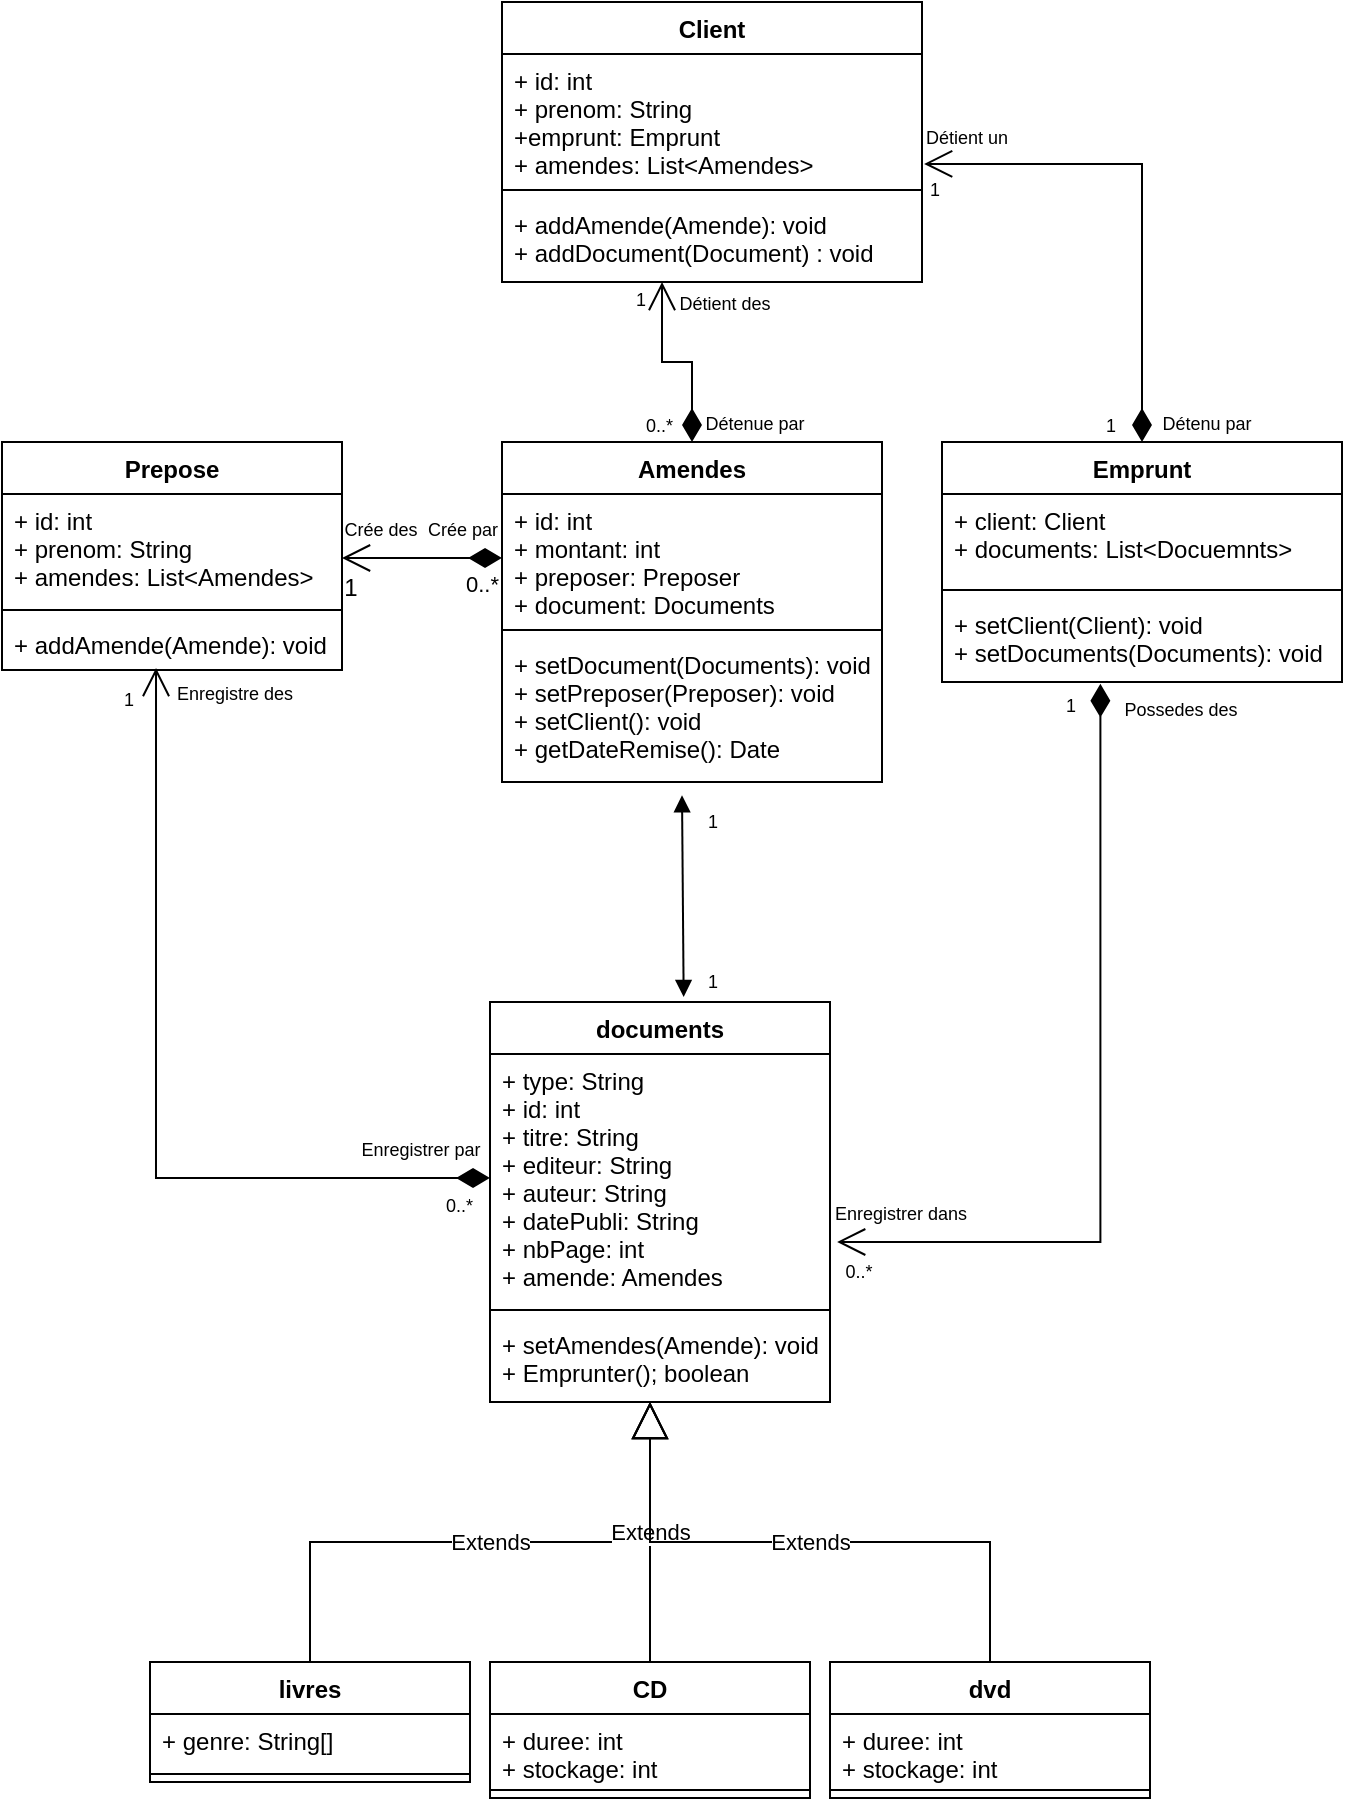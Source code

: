 <mxfile version="20.8.18" type="device"><diagram id="C5RBs43oDa-KdzZeNtuy" name="Page-1"><mxGraphModel dx="333" dy="176" grid="1" gridSize="10" guides="1" tooltips="1" connect="1" arrows="1" fold="1" page="1" pageScale="1" pageWidth="827" pageHeight="1169" math="0" shadow="0"><root><mxCell id="WIyWlLk6GJQsqaUBKTNV-0"/><mxCell id="WIyWlLk6GJQsqaUBKTNV-1" parent="WIyWlLk6GJQsqaUBKTNV-0"/><mxCell id="yDpWWlPNpaiUMKZGWbJg-0" value="documents" style="swimlane;fontStyle=1;align=center;verticalAlign=top;childLayout=stackLayout;horizontal=1;startSize=26;horizontalStack=0;resizeParent=1;resizeParentMax=0;resizeLast=0;collapsible=1;marginBottom=0;" vertex="1" parent="WIyWlLk6GJQsqaUBKTNV-1"><mxGeometry x="334" y="640" width="170" height="200" as="geometry"/></mxCell><mxCell id="yDpWWlPNpaiUMKZGWbJg-1" value="+ type: String&#10;+ id: int&#10;+ titre: String&#10;+ editeur: String&#10;+ auteur: String&#10;+ datePubli: String&#10;+ nbPage: int&#10;+ amende: Amendes" style="text;strokeColor=none;fillColor=none;align=left;verticalAlign=top;spacingLeft=4;spacingRight=4;overflow=hidden;rotatable=0;points=[[0,0.5],[1,0.5]];portConstraint=eastwest;" vertex="1" parent="yDpWWlPNpaiUMKZGWbJg-0"><mxGeometry y="26" width="170" height="124" as="geometry"/></mxCell><mxCell id="yDpWWlPNpaiUMKZGWbJg-2" value="" style="line;strokeWidth=1;fillColor=none;align=left;verticalAlign=middle;spacingTop=-1;spacingLeft=3;spacingRight=3;rotatable=0;labelPosition=right;points=[];portConstraint=eastwest;strokeColor=inherit;" vertex="1" parent="yDpWWlPNpaiUMKZGWbJg-0"><mxGeometry y="150" width="170" height="8" as="geometry"/></mxCell><mxCell id="yDpWWlPNpaiUMKZGWbJg-3" value="+ setAmendes(Amende): void&#10;+ Emprunter(); boolean" style="text;strokeColor=none;fillColor=none;align=left;verticalAlign=top;spacingLeft=4;spacingRight=4;overflow=hidden;rotatable=0;points=[[0,0.5],[1,0.5]];portConstraint=eastwest;" vertex="1" parent="yDpWWlPNpaiUMKZGWbJg-0"><mxGeometry y="158" width="170" height="42" as="geometry"/></mxCell><mxCell id="yDpWWlPNpaiUMKZGWbJg-4" value="livres" style="swimlane;fontStyle=1;align=center;verticalAlign=top;childLayout=stackLayout;horizontal=1;startSize=26;horizontalStack=0;resizeParent=1;resizeParentMax=0;resizeLast=0;collapsible=1;marginBottom=0;" vertex="1" parent="WIyWlLk6GJQsqaUBKTNV-1"><mxGeometry x="164" y="970" width="160" height="60" as="geometry"/></mxCell><mxCell id="yDpWWlPNpaiUMKZGWbJg-5" value="+ genre: String[]" style="text;strokeColor=none;fillColor=none;align=left;verticalAlign=top;spacingLeft=4;spacingRight=4;overflow=hidden;rotatable=0;points=[[0,0.5],[1,0.5]];portConstraint=eastwest;" vertex="1" parent="yDpWWlPNpaiUMKZGWbJg-4"><mxGeometry y="26" width="160" height="26" as="geometry"/></mxCell><mxCell id="yDpWWlPNpaiUMKZGWbJg-6" value="" style="line;strokeWidth=1;fillColor=none;align=left;verticalAlign=middle;spacingTop=-1;spacingLeft=3;spacingRight=3;rotatable=0;labelPosition=right;points=[];portConstraint=eastwest;strokeColor=inherit;" vertex="1" parent="yDpWWlPNpaiUMKZGWbJg-4"><mxGeometry y="52" width="160" height="8" as="geometry"/></mxCell><mxCell id="yDpWWlPNpaiUMKZGWbJg-12" value="CD" style="swimlane;fontStyle=1;align=center;verticalAlign=top;childLayout=stackLayout;horizontal=1;startSize=26;horizontalStack=0;resizeParent=1;resizeParentMax=0;resizeLast=0;collapsible=1;marginBottom=0;" vertex="1" parent="WIyWlLk6GJQsqaUBKTNV-1"><mxGeometry x="334" y="970" width="160" height="68" as="geometry"/></mxCell><mxCell id="yDpWWlPNpaiUMKZGWbJg-13" value="+ duree: int&#10;+ stockage: int" style="text;strokeColor=none;fillColor=none;align=left;verticalAlign=top;spacingLeft=4;spacingRight=4;overflow=hidden;rotatable=0;points=[[0,0.5],[1,0.5]];portConstraint=eastwest;" vertex="1" parent="yDpWWlPNpaiUMKZGWbJg-12"><mxGeometry y="26" width="160" height="34" as="geometry"/></mxCell><mxCell id="yDpWWlPNpaiUMKZGWbJg-14" value="" style="line;strokeWidth=1;fillColor=none;align=left;verticalAlign=middle;spacingTop=-1;spacingLeft=3;spacingRight=3;rotatable=0;labelPosition=right;points=[];portConstraint=eastwest;strokeColor=inherit;" vertex="1" parent="yDpWWlPNpaiUMKZGWbJg-12"><mxGeometry y="60" width="160" height="8" as="geometry"/></mxCell><mxCell id="yDpWWlPNpaiUMKZGWbJg-16" value="dvd" style="swimlane;fontStyle=1;align=center;verticalAlign=top;childLayout=stackLayout;horizontal=1;startSize=26;horizontalStack=0;resizeParent=1;resizeParentMax=0;resizeLast=0;collapsible=1;marginBottom=0;" vertex="1" parent="WIyWlLk6GJQsqaUBKTNV-1"><mxGeometry x="504" y="970" width="160" height="68" as="geometry"/></mxCell><mxCell id="yDpWWlPNpaiUMKZGWbJg-17" value="+ duree: int&#10;+ stockage: int" style="text;strokeColor=none;fillColor=none;align=left;verticalAlign=top;spacingLeft=4;spacingRight=4;overflow=hidden;rotatable=0;points=[[0,0.5],[1,0.5]];portConstraint=eastwest;" vertex="1" parent="yDpWWlPNpaiUMKZGWbJg-16"><mxGeometry y="26" width="160" height="34" as="geometry"/></mxCell><mxCell id="yDpWWlPNpaiUMKZGWbJg-18" value="" style="line;strokeWidth=1;fillColor=none;align=left;verticalAlign=middle;spacingTop=-1;spacingLeft=3;spacingRight=3;rotatable=0;labelPosition=right;points=[];portConstraint=eastwest;strokeColor=inherit;" vertex="1" parent="yDpWWlPNpaiUMKZGWbJg-16"><mxGeometry y="60" width="160" height="8" as="geometry"/></mxCell><mxCell id="yDpWWlPNpaiUMKZGWbJg-20" value="Extends" style="endArrow=block;endSize=16;endFill=0;html=1;rounded=0;exitX=0.5;exitY=0;exitDx=0;exitDy=0;" edge="1" parent="WIyWlLk6GJQsqaUBKTNV-1" source="yDpWWlPNpaiUMKZGWbJg-4"><mxGeometry width="160" relative="1" as="geometry"><mxPoint x="364" y="970" as="sourcePoint"/><mxPoint x="414" y="840" as="targetPoint"/><Array as="points"><mxPoint x="244" y="910"/><mxPoint x="414" y="910"/></Array></mxGeometry></mxCell><mxCell id="yDpWWlPNpaiUMKZGWbJg-21" value="Extends" style="endArrow=block;endSize=16;endFill=0;html=1;rounded=0;" edge="1" parent="WIyWlLk6GJQsqaUBKTNV-1"><mxGeometry width="160" relative="1" as="geometry"><mxPoint x="414" y="970" as="sourcePoint"/><mxPoint x="414" y="840" as="targetPoint"/></mxGeometry></mxCell><mxCell id="yDpWWlPNpaiUMKZGWbJg-22" value="Extends" style="endArrow=block;endSize=16;endFill=0;html=1;rounded=0;exitX=0.5;exitY=0;exitDx=0;exitDy=0;" edge="1" parent="WIyWlLk6GJQsqaUBKTNV-1" source="yDpWWlPNpaiUMKZGWbJg-16"><mxGeometry width="160" relative="1" as="geometry"><mxPoint x="364" y="970" as="sourcePoint"/><mxPoint x="414" y="840" as="targetPoint"/><Array as="points"><mxPoint x="584" y="910"/><mxPoint x="414" y="910"/></Array></mxGeometry></mxCell><mxCell id="yDpWWlPNpaiUMKZGWbJg-23" value="Client" style="swimlane;fontStyle=1;align=center;verticalAlign=top;childLayout=stackLayout;horizontal=1;startSize=26;horizontalStack=0;resizeParent=1;resizeParentMax=0;resizeLast=0;collapsible=1;marginBottom=0;" vertex="1" parent="WIyWlLk6GJQsqaUBKTNV-1"><mxGeometry x="340" y="140" width="210" height="140" as="geometry"/></mxCell><mxCell id="yDpWWlPNpaiUMKZGWbJg-24" value="+ id: int&#10;+ prenom: String&#10;+emprunt: Emprunt&#10;+ amendes: List&lt;Amendes&gt;" style="text;strokeColor=none;fillColor=none;align=left;verticalAlign=top;spacingLeft=4;spacingRight=4;overflow=hidden;rotatable=0;points=[[0,0.5],[1,0.5]];portConstraint=eastwest;" vertex="1" parent="yDpWWlPNpaiUMKZGWbJg-23"><mxGeometry y="26" width="210" height="64" as="geometry"/></mxCell><mxCell id="yDpWWlPNpaiUMKZGWbJg-25" value="" style="line;strokeWidth=1;fillColor=none;align=left;verticalAlign=middle;spacingTop=-1;spacingLeft=3;spacingRight=3;rotatable=0;labelPosition=right;points=[];portConstraint=eastwest;strokeColor=inherit;" vertex="1" parent="yDpWWlPNpaiUMKZGWbJg-23"><mxGeometry y="90" width="210" height="8" as="geometry"/></mxCell><mxCell id="yDpWWlPNpaiUMKZGWbJg-26" value="+ addAmende(Amende): void&#10;+ addDocument(Document) : void" style="text;strokeColor=none;fillColor=none;align=left;verticalAlign=top;spacingLeft=4;spacingRight=4;overflow=hidden;rotatable=0;points=[[0,0.5],[1,0.5]];portConstraint=eastwest;" vertex="1" parent="yDpWWlPNpaiUMKZGWbJg-23"><mxGeometry y="98" width="210" height="42" as="geometry"/></mxCell><mxCell id="yDpWWlPNpaiUMKZGWbJg-27" value="Amendes" style="swimlane;fontStyle=1;align=center;verticalAlign=top;childLayout=stackLayout;horizontal=1;startSize=26;horizontalStack=0;resizeParent=1;resizeParentMax=0;resizeLast=0;collapsible=1;marginBottom=0;" vertex="1" parent="WIyWlLk6GJQsqaUBKTNV-1"><mxGeometry x="340" y="360" width="190" height="170" as="geometry"/></mxCell><mxCell id="yDpWWlPNpaiUMKZGWbJg-28" value="+ id: int&#10;+ montant: int&#10;+ preposer: Preposer&#10;+ document: Documents" style="text;strokeColor=none;fillColor=none;align=left;verticalAlign=top;spacingLeft=4;spacingRight=4;overflow=hidden;rotatable=0;points=[[0,0.5],[1,0.5]];portConstraint=eastwest;" vertex="1" parent="yDpWWlPNpaiUMKZGWbJg-27"><mxGeometry y="26" width="190" height="64" as="geometry"/></mxCell><mxCell id="yDpWWlPNpaiUMKZGWbJg-29" value="" style="line;strokeWidth=1;fillColor=none;align=left;verticalAlign=middle;spacingTop=-1;spacingLeft=3;spacingRight=3;rotatable=0;labelPosition=right;points=[];portConstraint=eastwest;strokeColor=inherit;" vertex="1" parent="yDpWWlPNpaiUMKZGWbJg-27"><mxGeometry y="90" width="190" height="8" as="geometry"/></mxCell><mxCell id="yDpWWlPNpaiUMKZGWbJg-30" value="+ setDocument(Documents): void&#10;+ setPreposer(Preposer): void&#10;+ setClient(): void&#10;+ getDateRemise(): Date" style="text;strokeColor=none;fillColor=none;align=left;verticalAlign=top;spacingLeft=4;spacingRight=4;overflow=hidden;rotatable=0;points=[[0,0.5],[1,0.5]];portConstraint=eastwest;" vertex="1" parent="yDpWWlPNpaiUMKZGWbJg-27"><mxGeometry y="98" width="190" height="72" as="geometry"/></mxCell><mxCell id="yDpWWlPNpaiUMKZGWbJg-31" value="Emprunt" style="swimlane;fontStyle=1;align=center;verticalAlign=top;childLayout=stackLayout;horizontal=1;startSize=26;horizontalStack=0;resizeParent=1;resizeParentMax=0;resizeLast=0;collapsible=1;marginBottom=0;" vertex="1" parent="WIyWlLk6GJQsqaUBKTNV-1"><mxGeometry x="560" y="360" width="200" height="120" as="geometry"/></mxCell><mxCell id="yDpWWlPNpaiUMKZGWbJg-32" value="+ client: Client&#10;+ documents: List&lt;Docuemnts&gt;" style="text;strokeColor=none;fillColor=none;align=left;verticalAlign=top;spacingLeft=4;spacingRight=4;overflow=hidden;rotatable=0;points=[[0,0.5],[1,0.5]];portConstraint=eastwest;" vertex="1" parent="yDpWWlPNpaiUMKZGWbJg-31"><mxGeometry y="26" width="200" height="44" as="geometry"/></mxCell><mxCell id="yDpWWlPNpaiUMKZGWbJg-33" value="" style="line;strokeWidth=1;fillColor=none;align=left;verticalAlign=middle;spacingTop=-1;spacingLeft=3;spacingRight=3;rotatable=0;labelPosition=right;points=[];portConstraint=eastwest;strokeColor=inherit;" vertex="1" parent="yDpWWlPNpaiUMKZGWbJg-31"><mxGeometry y="70" width="200" height="8" as="geometry"/></mxCell><mxCell id="yDpWWlPNpaiUMKZGWbJg-34" value="+ setClient(Client): void&#10;+ setDocuments(Documents): void" style="text;strokeColor=none;fillColor=none;align=left;verticalAlign=top;spacingLeft=4;spacingRight=4;overflow=hidden;rotatable=0;points=[[0,0.5],[1,0.5]];portConstraint=eastwest;" vertex="1" parent="yDpWWlPNpaiUMKZGWbJg-31"><mxGeometry y="78" width="200" height="42" as="geometry"/></mxCell><mxCell id="yDpWWlPNpaiUMKZGWbJg-35" value="Prepose" style="swimlane;fontStyle=1;align=center;verticalAlign=top;childLayout=stackLayout;horizontal=1;startSize=26;horizontalStack=0;resizeParent=1;resizeParentMax=0;resizeLast=0;collapsible=1;marginBottom=0;" vertex="1" parent="WIyWlLk6GJQsqaUBKTNV-1"><mxGeometry x="90" y="360" width="170" height="114" as="geometry"/></mxCell><mxCell id="yDpWWlPNpaiUMKZGWbJg-36" value="+ id: int&#10;+ prenom: String&#10;+ amendes: List&lt;Amendes&gt;" style="text;strokeColor=none;fillColor=none;align=left;verticalAlign=top;spacingLeft=4;spacingRight=4;overflow=hidden;rotatable=0;points=[[0,0.5],[1,0.5]];portConstraint=eastwest;" vertex="1" parent="yDpWWlPNpaiUMKZGWbJg-35"><mxGeometry y="26" width="170" height="54" as="geometry"/></mxCell><mxCell id="yDpWWlPNpaiUMKZGWbJg-37" value="" style="line;strokeWidth=1;fillColor=none;align=left;verticalAlign=middle;spacingTop=-1;spacingLeft=3;spacingRight=3;rotatable=0;labelPosition=right;points=[];portConstraint=eastwest;strokeColor=inherit;" vertex="1" parent="yDpWWlPNpaiUMKZGWbJg-35"><mxGeometry y="80" width="170" height="8" as="geometry"/></mxCell><mxCell id="yDpWWlPNpaiUMKZGWbJg-38" value="+ addAmende(Amende): void" style="text;strokeColor=none;fillColor=none;align=left;verticalAlign=top;spacingLeft=4;spacingRight=4;overflow=hidden;rotatable=0;points=[[0,0.5],[1,0.5]];portConstraint=eastwest;" vertex="1" parent="yDpWWlPNpaiUMKZGWbJg-35"><mxGeometry y="88" width="170" height="26" as="geometry"/></mxCell><mxCell id="yDpWWlPNpaiUMKZGWbJg-40" value="0..*" style="endArrow=open;html=1;endSize=12;startArrow=diamondThin;startSize=14;startFill=1;edgeStyle=orthogonalEdgeStyle;align=left;verticalAlign=bottom;rounded=0;exitX=0;exitY=0.5;exitDx=0;exitDy=0;" edge="1" parent="WIyWlLk6GJQsqaUBKTNV-1" source="yDpWWlPNpaiUMKZGWbJg-28"><mxGeometry x="-0.5" y="22" relative="1" as="geometry"><mxPoint x="320" y="410" as="sourcePoint"/><mxPoint x="260" y="418" as="targetPoint"/><mxPoint as="offset"/></mxGeometry></mxCell><mxCell id="yDpWWlPNpaiUMKZGWbJg-41" value="1" style="text;html=1;align=center;verticalAlign=middle;resizable=0;points=[];autosize=1;strokeColor=none;fillColor=none;" vertex="1" parent="WIyWlLk6GJQsqaUBKTNV-1"><mxGeometry x="249" y="418" width="30" height="30" as="geometry"/></mxCell><mxCell id="yDpWWlPNpaiUMKZGWbJg-43" value="Crée des" style="text;html=1;align=center;verticalAlign=middle;resizable=0;points=[];autosize=1;strokeColor=none;fillColor=none;fontSize=9;" vertex="1" parent="WIyWlLk6GJQsqaUBKTNV-1"><mxGeometry x="249" y="394" width="60" height="20" as="geometry"/></mxCell><mxCell id="yDpWWlPNpaiUMKZGWbJg-44" value="Crée par" style="text;html=1;align=center;verticalAlign=middle;resizable=0;points=[];autosize=1;strokeColor=none;fillColor=none;fontSize=9;" vertex="1" parent="WIyWlLk6GJQsqaUBKTNV-1"><mxGeometry x="290" y="394" width="60" height="20" as="geometry"/></mxCell><mxCell id="yDpWWlPNpaiUMKZGWbJg-45" value="0..*" style="endArrow=open;html=1;endSize=12;startArrow=diamondThin;startSize=14;startFill=1;edgeStyle=orthogonalEdgeStyle;align=left;verticalAlign=bottom;rounded=0;fontSize=9;exitX=0.5;exitY=0;exitDx=0;exitDy=0;entryX=0.381;entryY=1;entryDx=0;entryDy=0;entryPerimeter=0;" edge="1" parent="WIyWlLk6GJQsqaUBKTNV-1" source="yDpWWlPNpaiUMKZGWbJg-27" target="yDpWWlPNpaiUMKZGWbJg-26"><mxGeometry x="-1" y="25" relative="1" as="geometry"><mxPoint x="450" y="430" as="sourcePoint"/><mxPoint x="420" y="290" as="targetPoint"/><mxPoint as="offset"/></mxGeometry></mxCell><mxCell id="yDpWWlPNpaiUMKZGWbJg-47" value="1" style="text;html=1;align=center;verticalAlign=middle;resizable=0;points=[];autosize=1;strokeColor=none;fillColor=none;fontSize=9;" vertex="1" parent="WIyWlLk6GJQsqaUBKTNV-1"><mxGeometry x="394" y="279" width="30" height="20" as="geometry"/></mxCell><mxCell id="yDpWWlPNpaiUMKZGWbJg-48" value="Détient des" style="text;html=1;align=center;verticalAlign=middle;resizable=0;points=[];autosize=1;strokeColor=none;fillColor=none;fontSize=9;" vertex="1" parent="WIyWlLk6GJQsqaUBKTNV-1"><mxGeometry x="416" y="281" width="70" height="20" as="geometry"/></mxCell><mxCell id="yDpWWlPNpaiUMKZGWbJg-49" value="Détenue par" style="text;html=1;align=center;verticalAlign=middle;resizable=0;points=[];autosize=1;strokeColor=none;fillColor=none;fontSize=9;" vertex="1" parent="WIyWlLk6GJQsqaUBKTNV-1"><mxGeometry x="431" y="341" width="70" height="20" as="geometry"/></mxCell><mxCell id="yDpWWlPNpaiUMKZGWbJg-50" value="1" style="endArrow=open;html=1;endSize=12;startArrow=diamondThin;startSize=14;startFill=1;edgeStyle=orthogonalEdgeStyle;align=left;verticalAlign=bottom;rounded=0;fontSize=9;exitX=0.5;exitY=0;exitDx=0;exitDy=0;entryX=1.005;entryY=0.859;entryDx=0;entryDy=0;entryPerimeter=0;" edge="1" parent="WIyWlLk6GJQsqaUBKTNV-1" source="yDpWWlPNpaiUMKZGWbJg-31" target="yDpWWlPNpaiUMKZGWbJg-24"><mxGeometry x="-1" y="20" relative="1" as="geometry"><mxPoint x="450" y="430" as="sourcePoint"/><mxPoint x="610" y="430" as="targetPoint"/><mxPoint as="offset"/></mxGeometry></mxCell><mxCell id="yDpWWlPNpaiUMKZGWbJg-51" value="1" style="text;html=1;align=center;verticalAlign=middle;resizable=0;points=[];autosize=1;strokeColor=none;fillColor=none;fontSize=9;" vertex="1" parent="WIyWlLk6GJQsqaUBKTNV-1"><mxGeometry x="541" y="224" width="30" height="20" as="geometry"/></mxCell><mxCell id="yDpWWlPNpaiUMKZGWbJg-52" value="Détient un" style="text;html=1;align=center;verticalAlign=middle;resizable=0;points=[];autosize=1;strokeColor=none;fillColor=none;fontSize=9;" vertex="1" parent="WIyWlLk6GJQsqaUBKTNV-1"><mxGeometry x="542" y="198" width="60" height="20" as="geometry"/></mxCell><mxCell id="yDpWWlPNpaiUMKZGWbJg-53" value="Détenu par" style="text;html=1;align=center;verticalAlign=middle;resizable=0;points=[];autosize=1;strokeColor=none;fillColor=none;fontSize=9;" vertex="1" parent="WIyWlLk6GJQsqaUBKTNV-1"><mxGeometry x="657" y="341" width="70" height="20" as="geometry"/></mxCell><mxCell id="yDpWWlPNpaiUMKZGWbJg-54" value="1" style="endArrow=open;html=1;endSize=12;startArrow=diamondThin;startSize=14;startFill=1;edgeStyle=orthogonalEdgeStyle;align=left;verticalAlign=bottom;rounded=0;fontSize=9;exitX=0.396;exitY=1.02;exitDx=0;exitDy=0;exitPerimeter=0;entryX=1.021;entryY=0.758;entryDx=0;entryDy=0;entryPerimeter=0;" edge="1" parent="WIyWlLk6GJQsqaUBKTNV-1" source="yDpWWlPNpaiUMKZGWbJg-34" target="yDpWWlPNpaiUMKZGWbJg-1"><mxGeometry x="-0.907" y="-19" relative="1" as="geometry"><mxPoint x="640" y="490" as="sourcePoint"/><mxPoint x="510" y="650" as="targetPoint"/><Array as="points"><mxPoint x="639" y="760"/></Array><mxPoint as="offset"/></mxGeometry></mxCell><mxCell id="yDpWWlPNpaiUMKZGWbJg-56" value="Possedes des" style="text;html=1;align=center;verticalAlign=middle;resizable=0;points=[];autosize=1;strokeColor=none;fillColor=none;fontSize=9;" vertex="1" parent="WIyWlLk6GJQsqaUBKTNV-1"><mxGeometry x="639" y="484" width="80" height="20" as="geometry"/></mxCell><mxCell id="yDpWWlPNpaiUMKZGWbJg-57" value="0..*" style="text;html=1;align=center;verticalAlign=middle;resizable=0;points=[];autosize=1;strokeColor=none;fillColor=none;fontSize=9;" vertex="1" parent="WIyWlLk6GJQsqaUBKTNV-1"><mxGeometry x="498" y="765" width="40" height="20" as="geometry"/></mxCell><mxCell id="yDpWWlPNpaiUMKZGWbJg-58" value="Enregistrer dans" style="text;html=1;align=center;verticalAlign=middle;resizable=0;points=[];autosize=1;strokeColor=none;fillColor=none;fontSize=9;" vertex="1" parent="WIyWlLk6GJQsqaUBKTNV-1"><mxGeometry x="494" y="736" width="90" height="20" as="geometry"/></mxCell><mxCell id="yDpWWlPNpaiUMKZGWbJg-62" value="" style="endArrow=block;startArrow=block;endFill=1;startFill=1;html=1;rounded=0;fontSize=9;exitX=0;exitY=-0.167;exitDx=0;exitDy=0;exitPerimeter=0;entryX=0.028;entryY=0.875;entryDx=0;entryDy=0;entryPerimeter=0;" edge="1" parent="WIyWlLk6GJQsqaUBKTNV-1" source="yDpWWlPNpaiUMKZGWbJg-63" target="yDpWWlPNpaiUMKZGWbJg-64"><mxGeometry width="160" relative="1" as="geometry"><mxPoint x="450" y="510" as="sourcePoint"/><mxPoint x="610" y="510" as="targetPoint"/></mxGeometry></mxCell><mxCell id="yDpWWlPNpaiUMKZGWbJg-63" value="1" style="text;html=1;align=center;verticalAlign=middle;resizable=0;points=[];autosize=1;strokeColor=none;fillColor=none;fontSize=9;" vertex="1" parent="WIyWlLk6GJQsqaUBKTNV-1"><mxGeometry x="430" y="540" width="30" height="20" as="geometry"/></mxCell><mxCell id="yDpWWlPNpaiUMKZGWbJg-64" value="1" style="text;html=1;align=center;verticalAlign=middle;resizable=0;points=[];autosize=1;strokeColor=none;fillColor=none;fontSize=9;" vertex="1" parent="WIyWlLk6GJQsqaUBKTNV-1"><mxGeometry x="430" y="620" width="30" height="20" as="geometry"/></mxCell><mxCell id="yDpWWlPNpaiUMKZGWbJg-65" value="0..*" style="endArrow=open;html=1;endSize=12;startArrow=diamondThin;startSize=14;startFill=1;edgeStyle=orthogonalEdgeStyle;align=left;verticalAlign=bottom;rounded=0;fontSize=9;exitX=0;exitY=0.5;exitDx=0;exitDy=0;entryX=0.453;entryY=0.962;entryDx=0;entryDy=0;entryPerimeter=0;" edge="1" parent="WIyWlLk6GJQsqaUBKTNV-1" source="yDpWWlPNpaiUMKZGWbJg-1" target="yDpWWlPNpaiUMKZGWbJg-38"><mxGeometry x="-0.886" y="22" relative="1" as="geometry"><mxPoint x="450" y="510" as="sourcePoint"/><mxPoint x="610" y="510" as="targetPoint"/><mxPoint as="offset"/></mxGeometry></mxCell><mxCell id="yDpWWlPNpaiUMKZGWbJg-66" value="1" style="text;html=1;align=center;verticalAlign=middle;resizable=0;points=[];autosize=1;strokeColor=none;fillColor=none;fontSize=9;" vertex="1" parent="WIyWlLk6GJQsqaUBKTNV-1"><mxGeometry x="138" y="479" width="30" height="20" as="geometry"/></mxCell><mxCell id="yDpWWlPNpaiUMKZGWbJg-67" value="Enregistre des" style="text;html=1;align=center;verticalAlign=middle;resizable=0;points=[];autosize=1;strokeColor=none;fillColor=none;fontSize=9;" vertex="1" parent="WIyWlLk6GJQsqaUBKTNV-1"><mxGeometry x="166" y="476" width="80" height="20" as="geometry"/></mxCell><mxCell id="yDpWWlPNpaiUMKZGWbJg-68" value="Enregistrer par" style="text;html=1;align=center;verticalAlign=middle;resizable=0;points=[];autosize=1;strokeColor=none;fillColor=none;fontSize=9;" vertex="1" parent="WIyWlLk6GJQsqaUBKTNV-1"><mxGeometry x="259" y="704" width="80" height="20" as="geometry"/></mxCell></root></mxGraphModel></diagram></mxfile>